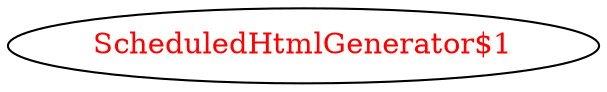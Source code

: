 digraph dependencyGraph {
 concentrate=true;
 ranksep="2.0";
 rankdir="LR"; 
 splines="ortho";
"ScheduledHtmlGenerator$1" [fontcolor="red"];
}
